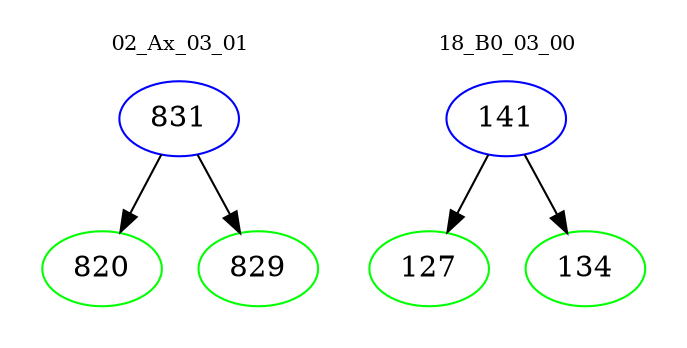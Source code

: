 digraph{
subgraph cluster_0 {
color = white
label = "02_Ax_03_01";
fontsize=10;
T0_831 [label="831", color="blue"]
T0_831 -> T0_820 [color="black"]
T0_820 [label="820", color="green"]
T0_831 -> T0_829 [color="black"]
T0_829 [label="829", color="green"]
}
subgraph cluster_1 {
color = white
label = "18_B0_03_00";
fontsize=10;
T1_141 [label="141", color="blue"]
T1_141 -> T1_127 [color="black"]
T1_127 [label="127", color="green"]
T1_141 -> T1_134 [color="black"]
T1_134 [label="134", color="green"]
}
}
